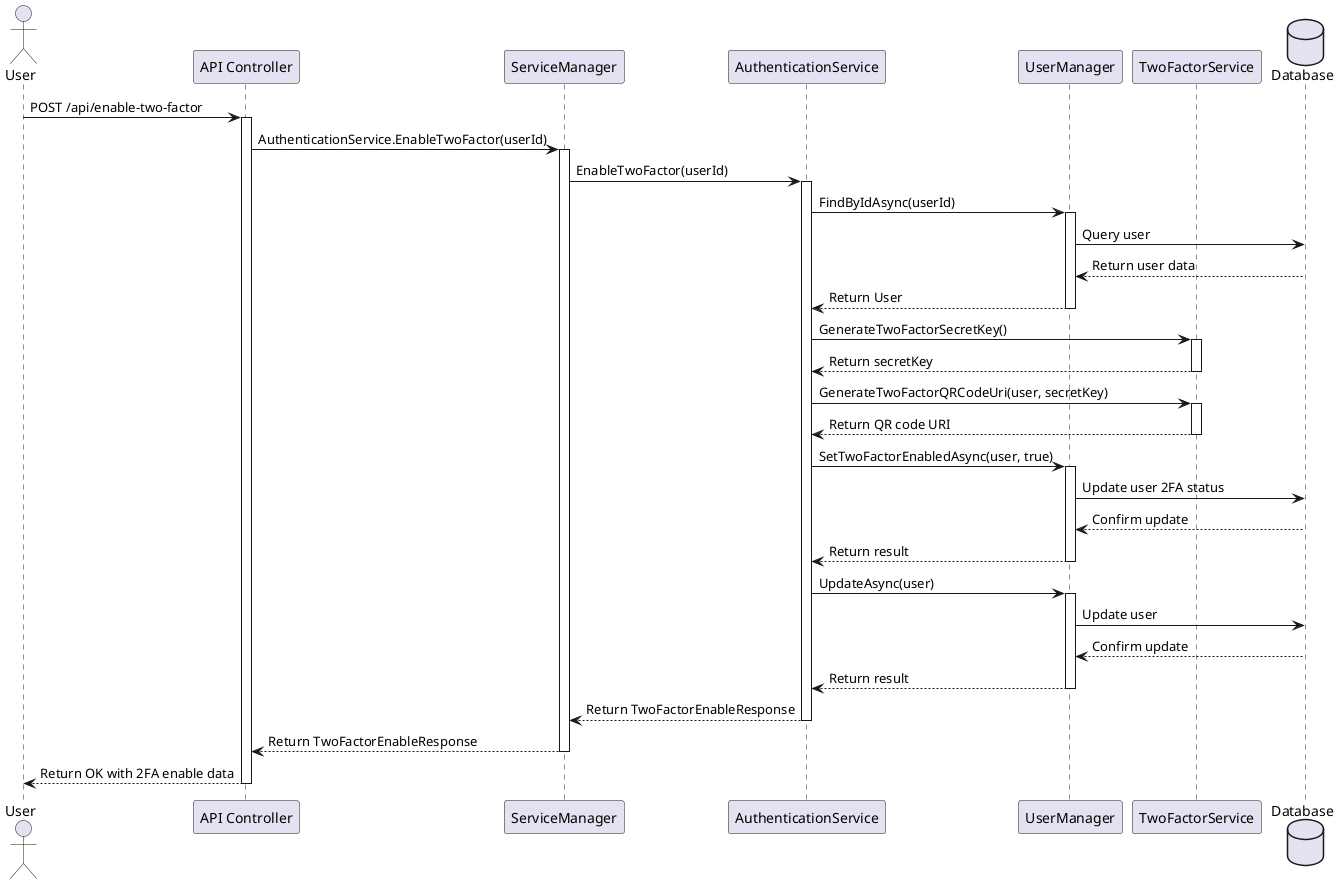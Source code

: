 @startuml
actor User
participant "API Controller" as Controller
participant "ServiceManager" as ServiceManager
participant "AuthenticationService" as AuthService
participant "UserManager" as UserManager
participant "TwoFactorService" as TwoFactorService
database "Database" as DB

User -> Controller : POST /api/enable-two-factor
activate Controller

Controller -> ServiceManager : AuthenticationService.EnableTwoFactor(userId)
activate ServiceManager

ServiceManager -> AuthService : EnableTwoFactor(userId)
activate AuthService

AuthService -> UserManager : FindByIdAsync(userId)
activate UserManager
UserManager -> DB : Query user
DB --> UserManager : Return user data
UserManager --> AuthService : Return User
deactivate UserManager

AuthService -> TwoFactorService : GenerateTwoFactorSecretKey()
activate TwoFactorService
TwoFactorService --> AuthService : Return secretKey
deactivate TwoFactorService

AuthService -> TwoFactorService : GenerateTwoFactorQRCodeUri(user, secretKey)
activate TwoFactorService
TwoFactorService --> AuthService : Return QR code URI
deactivate TwoFactorService

AuthService -> UserManager : SetTwoFactorEnabledAsync(user, true)
activate UserManager
UserManager -> DB : Update user 2FA status
DB --> UserManager : Confirm update
UserManager --> AuthService : Return result
deactivate UserManager

AuthService -> UserManager : UpdateAsync(user)
activate UserManager
UserManager -> DB : Update user
DB --> UserManager : Confirm update
UserManager --> AuthService : Return result
deactivate UserManager

AuthService --> ServiceManager : Return TwoFactorEnableResponse
deactivate AuthService

ServiceManager --> Controller : Return TwoFactorEnableResponse
deactivate ServiceManager

Controller --> User : Return OK with 2FA enable data
deactivate Controller
@enduml